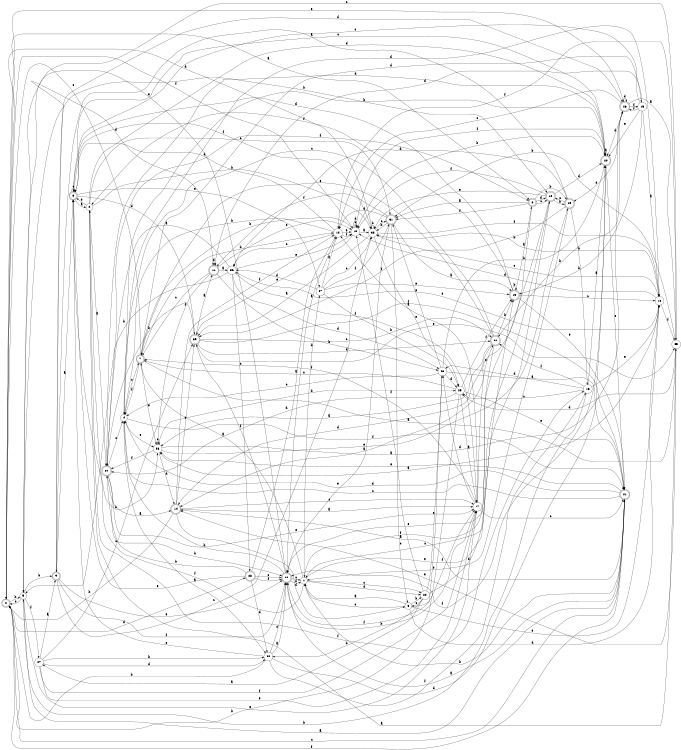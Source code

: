 digraph n32_8 {
__start0 [label="" shape="none"];

rankdir=LR;
size="8,5";

s0 [style="rounded,filled", color="black", fillcolor="white" shape="doublecircle", label="0"];
s1 [style="filled", color="black", fillcolor="white" shape="circle", label="1"];
s2 [style="filled", color="black", fillcolor="white" shape="circle", label="2"];
s3 [style="filled", color="black", fillcolor="white" shape="circle", label="3"];
s4 [style="filled", color="black", fillcolor="white" shape="circle", label="4"];
s5 [style="filled", color="black", fillcolor="white" shape="circle", label="5"];
s6 [style="rounded,filled", color="black", fillcolor="white" shape="doublecircle", label="6"];
s7 [style="rounded,filled", color="black", fillcolor="white" shape="doublecircle", label="7"];
s8 [style="rounded,filled", color="black", fillcolor="white" shape="doublecircle", label="8"];
s9 [style="rounded,filled", color="black", fillcolor="white" shape="doublecircle", label="9"];
s10 [style="rounded,filled", color="black", fillcolor="white" shape="doublecircle", label="10"];
s11 [style="rounded,filled", color="black", fillcolor="white" shape="doublecircle", label="11"];
s12 [style="filled", color="black", fillcolor="white" shape="circle", label="12"];
s13 [style="rounded,filled", color="black", fillcolor="white" shape="doublecircle", label="13"];
s14 [style="rounded,filled", color="black", fillcolor="white" shape="doublecircle", label="14"];
s15 [style="filled", color="black", fillcolor="white" shape="circle", label="15"];
s16 [style="filled", color="black", fillcolor="white" shape="circle", label="16"];
s17 [style="filled", color="black", fillcolor="white" shape="circle", label="17"];
s18 [style="filled", color="black", fillcolor="white" shape="circle", label="18"];
s19 [style="filled", color="black", fillcolor="white" shape="circle", label="19"];
s20 [style="rounded,filled", color="black", fillcolor="white" shape="doublecircle", label="20"];
s21 [style="rounded,filled", color="black", fillcolor="white" shape="doublecircle", label="21"];
s22 [style="filled", color="black", fillcolor="white" shape="circle", label="22"];
s23 [style="filled", color="black", fillcolor="white" shape="circle", label="23"];
s24 [style="rounded,filled", color="black", fillcolor="white" shape="doublecircle", label="24"];
s25 [style="filled", color="black", fillcolor="white" shape="circle", label="25"];
s26 [style="rounded,filled", color="black", fillcolor="white" shape="doublecircle", label="26"];
s27 [style="filled", color="black", fillcolor="white" shape="circle", label="27"];
s28 [style="rounded,filled", color="black", fillcolor="white" shape="doublecircle", label="28"];
s29 [style="rounded,filled", color="black", fillcolor="white" shape="doublecircle", label="29"];
s30 [style="filled", color="black", fillcolor="white" shape="circle", label="30"];
s31 [style="rounded,filled", color="black", fillcolor="white" shape="doublecircle", label="31"];
s32 [style="rounded,filled", color="black", fillcolor="white" shape="doublecircle", label="32"];
s33 [style="filled", color="black", fillcolor="white" shape="circle", label="33"];
s34 [style="rounded,filled", color="black", fillcolor="white" shape="doublecircle", label="34"];
s35 [style="filled", color="black", fillcolor="white" shape="circle", label="35"];
s36 [style="filled", color="black", fillcolor="white" shape="circle", label="36"];
s37 [style="filled", color="black", fillcolor="white" shape="circle", label="37"];
s38 [style="filled", color="black", fillcolor="white" shape="circle", label="38"];
s39 [style="rounded,filled", color="black", fillcolor="white" shape="doublecircle", label="39"];
s0 -> s6 [label="a"];
s0 -> s5 [label="b"];
s0 -> s21 [label="c"];
s0 -> s28 [label="d"];
s0 -> s26 [label="e"];
s0 -> s19 [label="f"];
s1 -> s7 [label="a"];
s1 -> s37 [label="b"];
s1 -> s22 [label="c"];
s1 -> s22 [label="d"];
s1 -> s10 [label="e"];
s1 -> s2 [label="f"];
s2 -> s34 [label="a"];
s2 -> s33 [label="b"];
s2 -> s31 [label="c"];
s2 -> s20 [label="d"];
s2 -> s8 [label="e"];
s2 -> s16 [label="f"];
s3 -> s1 [label="a"];
s3 -> s22 [label="b"];
s3 -> s1 [label="c"];
s3 -> s18 [label="d"];
s3 -> s18 [label="e"];
s3 -> s17 [label="f"];
s4 -> s30 [label="a"];
s4 -> s20 [label="b"];
s4 -> s7 [label="c"];
s4 -> s18 [label="d"];
s4 -> s38 [label="e"];
s4 -> s21 [label="f"];
s5 -> s21 [label="a"];
s5 -> s9 [label="b"];
s5 -> s0 [label="c"];
s5 -> s11 [label="d"];
s5 -> s17 [label="e"];
s5 -> s27 [label="f"];
s6 -> s31 [label="a"];
s6 -> s29 [label="b"];
s6 -> s10 [label="c"];
s6 -> s10 [label="d"];
s6 -> s24 [label="e"];
s6 -> s31 [label="f"];
s7 -> s35 [label="a"];
s7 -> s12 [label="b"];
s7 -> s0 [label="c"];
s7 -> s15 [label="d"];
s7 -> s38 [label="e"];
s7 -> s4 [label="f"];
s8 -> s2 [label="a"];
s8 -> s38 [label="b"];
s8 -> s8 [label="c"];
s8 -> s39 [label="d"];
s8 -> s37 [label="e"];
s8 -> s33 [label="f"];
s9 -> s8 [label="a"];
s9 -> s10 [label="b"];
s9 -> s33 [label="c"];
s9 -> s26 [label="d"];
s9 -> s24 [label="e"];
s9 -> s24 [label="f"];
s10 -> s14 [label="a"];
s10 -> s29 [label="b"];
s10 -> s1 [label="c"];
s10 -> s20 [label="d"];
s10 -> s33 [label="e"];
s10 -> s19 [label="f"];
s11 -> s36 [label="a"];
s11 -> s23 [label="b"];
s11 -> s7 [label="c"];
s11 -> s11 [label="d"];
s11 -> s19 [label="e"];
s11 -> s38 [label="f"];
s12 -> s24 [label="a"];
s12 -> s4 [label="b"];
s12 -> s36 [label="c"];
s12 -> s8 [label="d"];
s12 -> s19 [label="e"];
s12 -> s19 [label="f"];
s13 -> s6 [label="a"];
s13 -> s13 [label="b"];
s13 -> s18 [label="c"];
s13 -> s8 [label="d"];
s13 -> s21 [label="e"];
s13 -> s2 [label="f"];
s14 -> s17 [label="a"];
s14 -> s0 [label="b"];
s14 -> s17 [label="c"];
s14 -> s3 [label="d"];
s14 -> s39 [label="e"];
s14 -> s12 [label="f"];
s15 -> s18 [label="a"];
s15 -> s13 [label="b"];
s15 -> s8 [label="c"];
s15 -> s11 [label="d"];
s15 -> s20 [label="e"];
s15 -> s26 [label="f"];
s16 -> s20 [label="a"];
s16 -> s5 [label="b"];
s16 -> s25 [label="c"];
s16 -> s23 [label="d"];
s16 -> s18 [label="e"];
s16 -> s32 [label="f"];
s17 -> s12 [label="a"];
s17 -> s24 [label="b"];
s17 -> s21 [label="c"];
s17 -> s23 [label="d"];
s17 -> s32 [label="e"];
s17 -> s7 [label="f"];
s18 -> s38 [label="a"];
s18 -> s33 [label="b"];
s18 -> s33 [label="c"];
s18 -> s19 [label="d"];
s18 -> s36 [label="e"];
s18 -> s35 [label="f"];
s19 -> s33 [label="a"];
s19 -> s7 [label="b"];
s19 -> s19 [label="c"];
s19 -> s19 [label="d"];
s19 -> s39 [label="e"];
s19 -> s20 [label="f"];
s20 -> s20 [label="a"];
s20 -> s19 [label="b"];
s20 -> s8 [label="c"];
s20 -> s26 [label="d"];
s20 -> s21 [label="e"];
s20 -> s24 [label="f"];
s21 -> s14 [label="a"];
s21 -> s1 [label="b"];
s21 -> s4 [label="c"];
s21 -> s4 [label="d"];
s21 -> s38 [label="e"];
s21 -> s0 [label="f"];
s22 -> s27 [label="a"];
s22 -> s30 [label="b"];
s22 -> s3 [label="c"];
s22 -> s13 [label="d"];
s22 -> s23 [label="e"];
s22 -> s19 [label="f"];
s23 -> s21 [label="a"];
s23 -> s20 [label="b"];
s23 -> s4 [label="c"];
s23 -> s25 [label="d"];
s23 -> s31 [label="e"];
s23 -> s24 [label="f"];
s24 -> s21 [label="a"];
s24 -> s4 [label="b"];
s24 -> s1 [label="c"];
s24 -> s1 [label="d"];
s24 -> s5 [label="e"];
s24 -> s39 [label="f"];
s25 -> s17 [label="a"];
s25 -> s0 [label="b"];
s25 -> s7 [label="c"];
s25 -> s34 [label="d"];
s25 -> s21 [label="e"];
s25 -> s13 [label="f"];
s26 -> s35 [label="a"];
s26 -> s32 [label="b"];
s26 -> s12 [label="c"];
s26 -> s26 [label="d"];
s26 -> s29 [label="e"];
s26 -> s15 [label="f"];
s27 -> s9 [label="a"];
s27 -> s30 [label="b"];
s27 -> s39 [label="c"];
s27 -> s30 [label="d"];
s27 -> s17 [label="e"];
s27 -> s17 [label="f"];
s28 -> s12 [label="a"];
s28 -> s34 [label="b"];
s28 -> s24 [label="c"];
s28 -> s30 [label="d"];
s28 -> s8 [label="e"];
s28 -> s24 [label="f"];
s29 -> s9 [label="a"];
s29 -> s16 [label="b"];
s29 -> s10 [label="c"];
s29 -> s36 [label="d"];
s29 -> s1 [label="e"];
s29 -> s39 [label="f"];
s30 -> s24 [label="a"];
s30 -> s0 [label="b"];
s30 -> s24 [label="c"];
s30 -> s20 [label="d"];
s30 -> s8 [label="e"];
s30 -> s16 [label="f"];
s31 -> s13 [label="a"];
s31 -> s33 [label="b"];
s31 -> s3 [label="c"];
s31 -> s12 [label="d"];
s31 -> s24 [label="e"];
s31 -> s11 [label="f"];
s32 -> s38 [label="a"];
s32 -> s13 [label="b"];
s32 -> s4 [label="c"];
s32 -> s14 [label="d"];
s32 -> s7 [label="e"];
s32 -> s1 [label="f"];
s33 -> s39 [label="a"];
s33 -> s33 [label="b"];
s33 -> s31 [label="c"];
s33 -> s0 [label="d"];
s33 -> s25 [label="e"];
s33 -> s18 [label="f"];
s34 -> s14 [label="a"];
s34 -> s24 [label="b"];
s34 -> s4 [label="c"];
s34 -> s20 [label="d"];
s34 -> s17 [label="e"];
s34 -> s6 [label="f"];
s35 -> s2 [label="a"];
s35 -> s31 [label="b"];
s35 -> s5 [label="c"];
s35 -> s25 [label="d"];
s35 -> s14 [label="e"];
s35 -> s12 [label="f"];
s36 -> s34 [label="a"];
s36 -> s5 [label="b"];
s36 -> s28 [label="c"];
s36 -> s23 [label="d"];
s36 -> s19 [label="e"];
s36 -> s17 [label="f"];
s37 -> s12 [label="a"];
s37 -> s25 [label="b"];
s37 -> s33 [label="c"];
s37 -> s36 [label="d"];
s37 -> s13 [label="e"];
s37 -> s31 [label="f"];
s38 -> s26 [label="a"];
s38 -> s25 [label="b"];
s38 -> s38 [label="c"];
s38 -> s14 [label="d"];
s38 -> s29 [label="e"];
s38 -> s34 [label="f"];
s39 -> s11 [label="a"];
s39 -> s34 [label="b"];
s39 -> s32 [label="c"];
s39 -> s32 [label="d"];
s39 -> s35 [label="e"];
s39 -> s21 [label="f"];

}